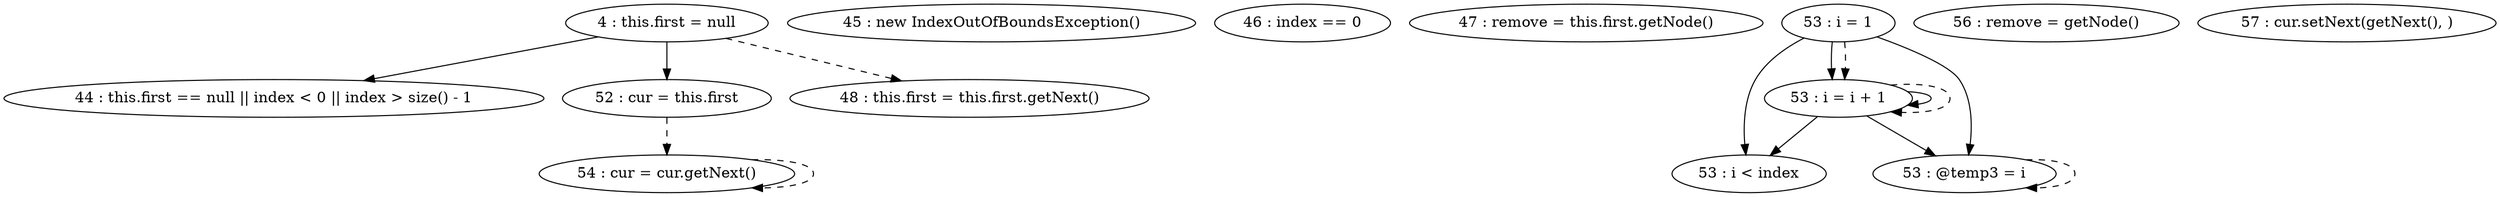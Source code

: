 digraph G {
"4 : this.first = null"
"4 : this.first = null" -> "44 : this.first == null || index < 0 || index > size() - 1"
"4 : this.first = null" -> "52 : cur = this.first"
"4 : this.first = null" -> "48 : this.first = this.first.getNext()" [style=dashed]
"44 : this.first == null || index < 0 || index > size() - 1"
"45 : new IndexOutOfBoundsException()"
"46 : index == 0"
"47 : remove = this.first.getNode()"
"48 : this.first = this.first.getNext()"
"52 : cur = this.first"
"52 : cur = this.first" -> "54 : cur = cur.getNext()" [style=dashed]
"53 : i = 1"
"53 : i = 1" -> "53 : i < index"
"53 : i = 1" -> "53 : @temp3 = i"
"53 : i = 1" -> "53 : i = i + 1"
"53 : i = 1" -> "53 : i = i + 1" [style=dashed]
"53 : i < index"
"54 : cur = cur.getNext()"
"54 : cur = cur.getNext()" -> "54 : cur = cur.getNext()" [style=dashed]
"53 : @temp3 = i"
"53 : @temp3 = i" -> "53 : @temp3 = i" [style=dashed]
"53 : i = i + 1"
"53 : i = i + 1" -> "53 : i < index"
"53 : i = i + 1" -> "53 : @temp3 = i"
"53 : i = i + 1" -> "53 : i = i + 1"
"53 : i = i + 1" -> "53 : i = i + 1" [style=dashed]
"56 : remove = getNode()"
"57 : cur.setNext(getNext(), )"
}